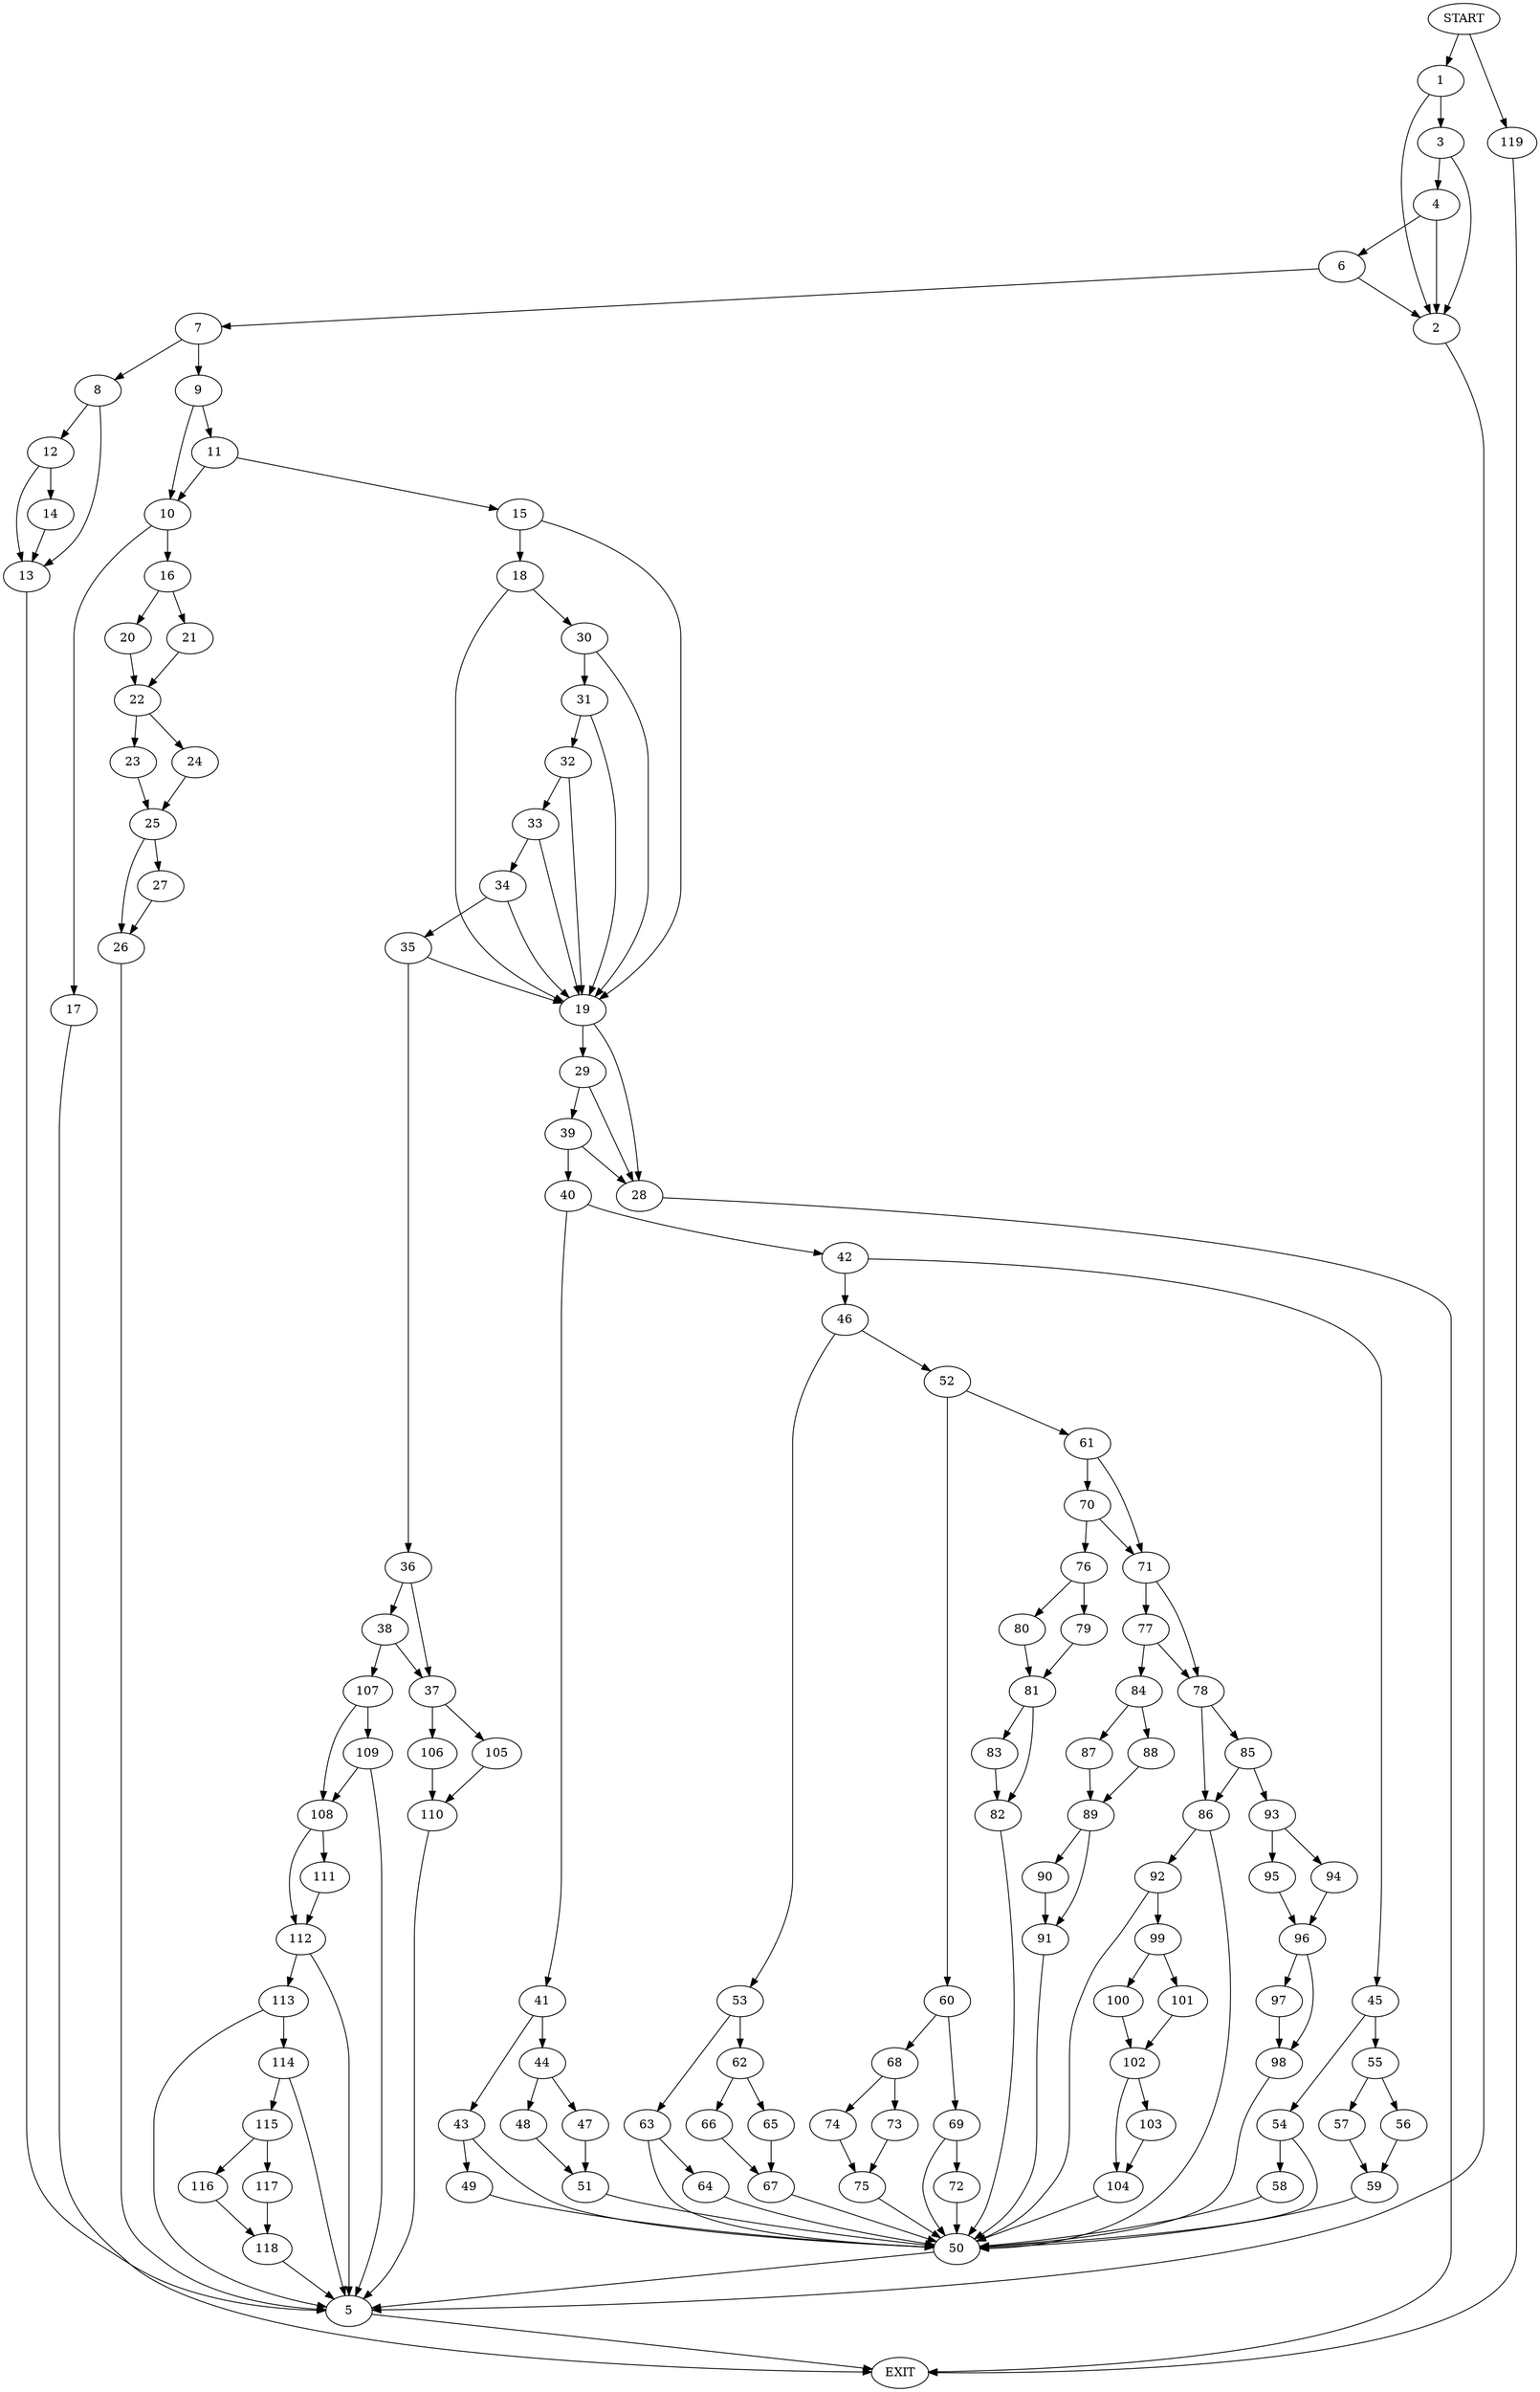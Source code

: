 digraph {
0 [label="START"]
120 [label="EXIT"]
0 -> 1
1 -> 2
1 -> 3
3 -> 2
3 -> 4
2 -> 5
4 -> 2
4 -> 6
6 -> 7
6 -> 2
7 -> 8
7 -> 9
5 -> 120
9 -> 10
9 -> 11
8 -> 12
8 -> 13
12 -> 13
12 -> 14
13 -> 5
14 -> 13
11 -> 10
11 -> 15
10 -> 16
10 -> 17
15 -> 18
15 -> 19
16 -> 20
16 -> 21
17 -> 120
21 -> 22
20 -> 22
22 -> 23
22 -> 24
24 -> 25
23 -> 25
25 -> 26
25 -> 27
27 -> 26
26 -> 5
19 -> 28
19 -> 29
18 -> 30
18 -> 19
30 -> 31
30 -> 19
31 -> 32
31 -> 19
32 -> 33
32 -> 19
33 -> 34
33 -> 19
34 -> 35
34 -> 19
35 -> 36
35 -> 19
36 -> 37
36 -> 38
28 -> 120
29 -> 28
29 -> 39
39 -> 28
39 -> 40
40 -> 41
40 -> 42
41 -> 43
41 -> 44
42 -> 45
42 -> 46
44 -> 47
44 -> 48
43 -> 49
43 -> 50
48 -> 51
47 -> 51
51 -> 50
50 -> 5
49 -> 50
46 -> 52
46 -> 53
45 -> 54
45 -> 55
55 -> 56
55 -> 57
54 -> 58
54 -> 50
56 -> 59
57 -> 59
59 -> 50
58 -> 50
52 -> 60
52 -> 61
53 -> 62
53 -> 63
63 -> 50
63 -> 64
62 -> 65
62 -> 66
66 -> 67
65 -> 67
67 -> 50
64 -> 50
60 -> 68
60 -> 69
61 -> 70
61 -> 71
69 -> 72
69 -> 50
68 -> 73
68 -> 74
73 -> 75
74 -> 75
75 -> 50
72 -> 50
70 -> 76
70 -> 71
71 -> 77
71 -> 78
76 -> 79
76 -> 80
80 -> 81
79 -> 81
81 -> 82
81 -> 83
82 -> 50
83 -> 82
77 -> 84
77 -> 78
78 -> 85
78 -> 86
84 -> 87
84 -> 88
87 -> 89
88 -> 89
89 -> 90
89 -> 91
91 -> 50
90 -> 91
86 -> 92
86 -> 50
85 -> 93
85 -> 86
93 -> 94
93 -> 95
94 -> 96
95 -> 96
96 -> 97
96 -> 98
97 -> 98
98 -> 50
92 -> 99
92 -> 50
99 -> 100
99 -> 101
101 -> 102
100 -> 102
102 -> 103
102 -> 104
104 -> 50
103 -> 104
37 -> 105
37 -> 106
38 -> 107
38 -> 37
107 -> 108
107 -> 109
105 -> 110
106 -> 110
110 -> 5
109 -> 108
109 -> 5
108 -> 111
108 -> 112
112 -> 113
112 -> 5
111 -> 112
113 -> 114
113 -> 5
114 -> 115
114 -> 5
115 -> 116
115 -> 117
117 -> 118
116 -> 118
118 -> 5
0 -> 119
119 -> 120
}
